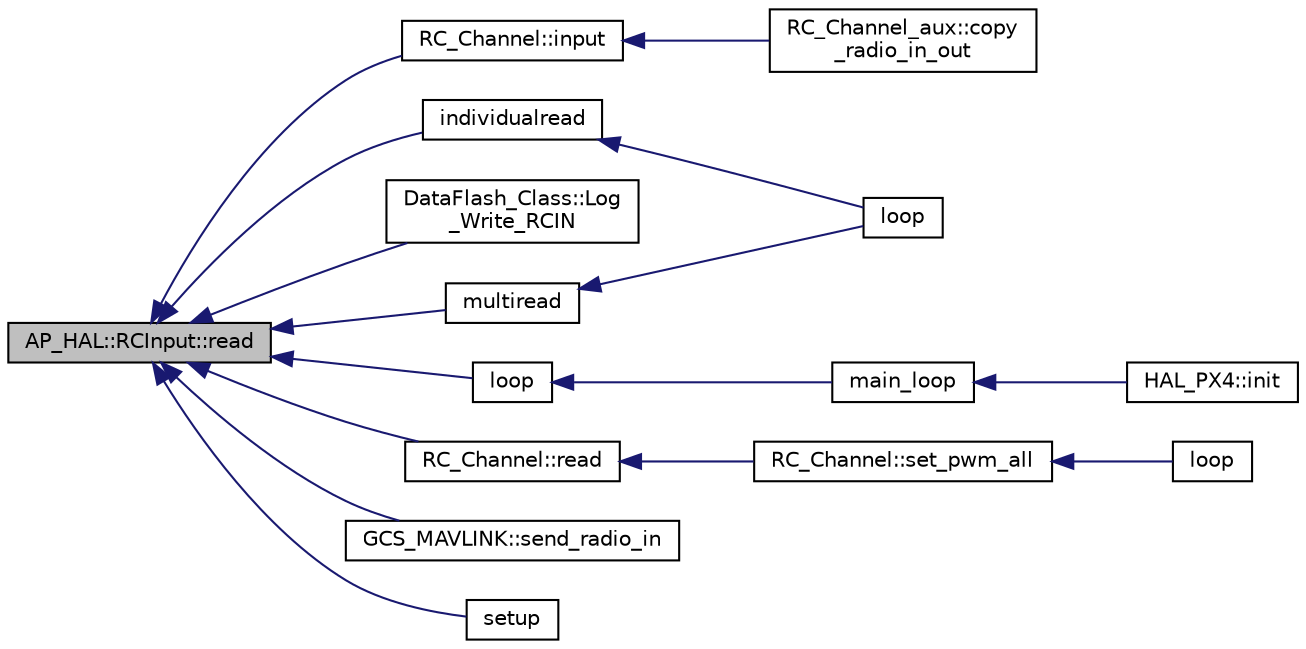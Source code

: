 digraph "AP_HAL::RCInput::read"
{
 // INTERACTIVE_SVG=YES
  edge [fontname="Helvetica",fontsize="10",labelfontname="Helvetica",labelfontsize="10"];
  node [fontname="Helvetica",fontsize="10",shape=record];
  rankdir="LR";
  Node1 [label="AP_HAL::RCInput::read",height=0.2,width=0.4,color="black", fillcolor="grey75", style="filled" fontcolor="black"];
  Node1 -> Node2 [dir="back",color="midnightblue",fontsize="10",style="solid",fontname="Helvetica"];
  Node2 [label="individualread",height=0.2,width=0.4,color="black", fillcolor="white", style="filled",URL="$FLYMAPLE_2examples_2RCInput_2RCInput_8pde.html#aeb998f1761a28e512e2dcbc829983e06"];
  Node2 -> Node3 [dir="back",color="midnightblue",fontsize="10",style="solid",fontname="Helvetica"];
  Node3 [label="loop",height=0.2,width=0.4,color="black", fillcolor="white", style="filled",URL="$FLYMAPLE_2examples_2RCInput_2RCInput_8pde.html#a0b33edabd7f1c4e4a0bf32c67269be2f"];
  Node1 -> Node4 [dir="back",color="midnightblue",fontsize="10",style="solid",fontname="Helvetica"];
  Node4 [label="RC_Channel::input",height=0.2,width=0.4,color="black", fillcolor="white", style="filled",URL="$classRC__Channel.html#ae3fdc00cc4a913a006bd48679cc7b83a"];
  Node4 -> Node5 [dir="back",color="midnightblue",fontsize="10",style="solid",fontname="Helvetica"];
  Node5 [label="RC_Channel_aux::copy\l_radio_in_out",height=0.2,width=0.4,color="black", fillcolor="white", style="filled",URL="$classRC__Channel__aux.html#ac83fb0c13a25e6f077d47b7feb77c7df"];
  Node1 -> Node6 [dir="back",color="midnightblue",fontsize="10",style="solid",fontname="Helvetica"];
  Node6 [label="DataFlash_Class::Log\l_Write_RCIN",height=0.2,width=0.4,color="black", fillcolor="white", style="filled",URL="$classDataFlash__Class.html#ae3cb0f9ab8db6bcced3f504a2a767081"];
  Node1 -> Node7 [dir="back",color="midnightblue",fontsize="10",style="solid",fontname="Helvetica"];
  Node7 [label="loop",height=0.2,width=0.4,color="black", fillcolor="white", style="filled",URL="$AC__PID__test_8pde.html#afe461d27b9c48d5921c00d521181f12f"];
  Node7 -> Node8 [dir="back",color="midnightblue",fontsize="10",style="solid",fontname="Helvetica"];
  Node8 [label="main_loop",height=0.2,width=0.4,color="black", fillcolor="white", style="filled",URL="$HAL__PX4__Class_8cpp.html#a9bd6e6ad19a651d2c83ab3edb8d51924"];
  Node8 -> Node9 [dir="back",color="midnightblue",fontsize="10",style="solid",fontname="Helvetica"];
  Node9 [label="HAL_PX4::init",height=0.2,width=0.4,color="black", fillcolor="white", style="filled",URL="$classHAL__PX4.html#aa30a8fe0c2c42ede8ced6fc21e1c748a"];
  Node1 -> Node10 [dir="back",color="midnightblue",fontsize="10",style="solid",fontname="Helvetica"];
  Node10 [label="multiread",height=0.2,width=0.4,color="black", fillcolor="white", style="filled",URL="$FLYMAPLE_2examples_2RCInput_2RCInput_8pde.html#a3386c13c098492e383d289443c48e1c0"];
  Node10 -> Node3 [dir="back",color="midnightblue",fontsize="10",style="solid",fontname="Helvetica"];
  Node1 -> Node11 [dir="back",color="midnightblue",fontsize="10",style="solid",fontname="Helvetica"];
  Node11 [label="RC_Channel::read",height=0.2,width=0.4,color="black", fillcolor="white", style="filled",URL="$classRC__Channel.html#a80d6122b2ac8dd749ca54859ebde023d"];
  Node11 -> Node12 [dir="back",color="midnightblue",fontsize="10",style="solid",fontname="Helvetica"];
  Node12 [label="RC_Channel::set_pwm_all",height=0.2,width=0.4,color="black", fillcolor="white", style="filled",URL="$classRC__Channel.html#a097e513f2636b2eded75d63a281ace63"];
  Node12 -> Node13 [dir="back",color="midnightblue",fontsize="10",style="solid",fontname="Helvetica"];
  Node13 [label="loop",height=0.2,width=0.4,color="black", fillcolor="white", style="filled",URL="$RC__Channel_8pde.html#afe461d27b9c48d5921c00d521181f12f"];
  Node1 -> Node14 [dir="back",color="midnightblue",fontsize="10",style="solid",fontname="Helvetica"];
  Node14 [label="GCS_MAVLINK::send_radio_in",height=0.2,width=0.4,color="black", fillcolor="white", style="filled",URL="$classGCS__MAVLINK.html#a03e7084a4853eca1ecddded452fc3a14"];
  Node1 -> Node15 [dir="back",color="midnightblue",fontsize="10",style="solid",fontname="Helvetica"];
  Node15 [label="setup",height=0.2,width=0.4,color="black", fillcolor="white", style="filled",URL="$RCJitterTest_8pde.html#a7dfd9b79bc5a37d7df40207afbc5431f"];
}
